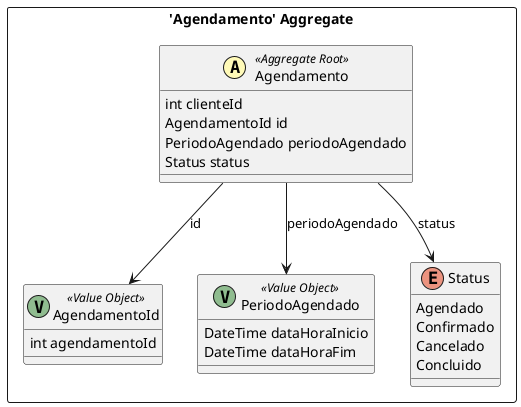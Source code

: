 @startuml

skinparam componentStyle uml2

package "'Agendamento' Aggregate" <<Rectangle>> {
	class Agendamento <<(A,#fffab8) Aggregate Root>> {
		int clienteId
		AgendamentoId id
		PeriodoAgendado periodoAgendado
		Status status
	}
	class AgendamentoId <<(V,DarkSeaGreen) Value Object>> {
		int agendamentoId
	}
	class PeriodoAgendado <<(V,DarkSeaGreen) Value Object>> {
		DateTime dataHoraInicio
		DateTime dataHoraFim
	}
	enum Status {
		Agendado
		Confirmado
		Cancelado
		Concluido
	}
}
Agendamento --> AgendamentoId : id
Agendamento --> Status : status
Agendamento --> PeriodoAgendado : periodoAgendado


@enduml
